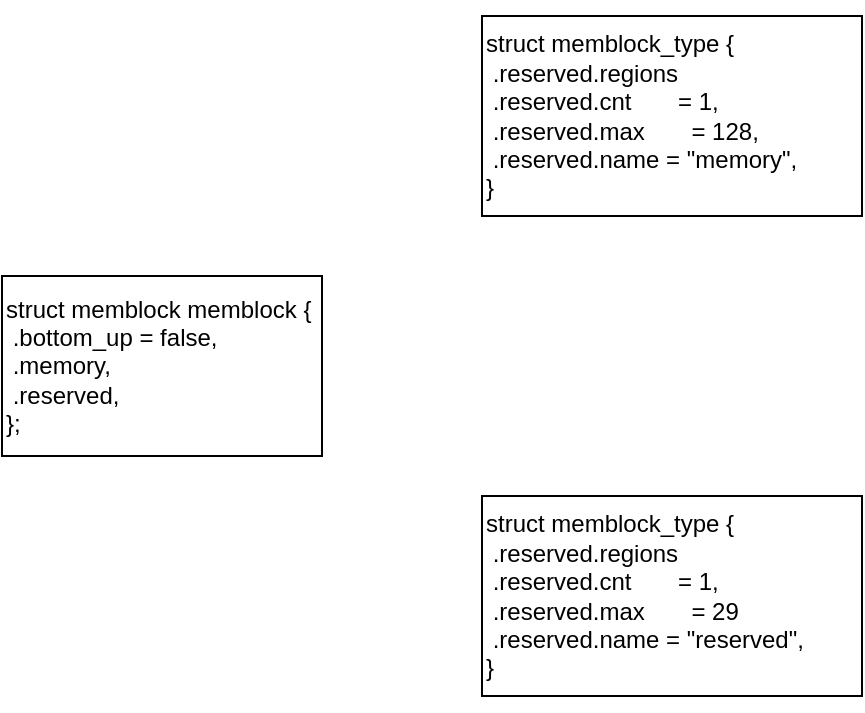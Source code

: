 <mxfile version="16.2.7" type="github">
  <diagram id="gKe593eO4aY3XkF7vVZ7" name="Page-1">
    <mxGraphModel dx="813" dy="454" grid="1" gridSize="10" guides="1" tooltips="1" connect="1" arrows="1" fold="1" page="1" pageScale="1" pageWidth="827" pageHeight="1169" math="0" shadow="0">
      <root>
        <mxCell id="0" />
        <mxCell id="1" parent="0" />
        <mxCell id="rzIgOstRGU2MRSgFQdSz-1" value="struct memblock memblock {&lt;br&gt;&lt;span&gt;	&lt;/span&gt;&lt;span style=&quot;white-space: pre&quot;&gt;	&lt;/span&gt;.bottom_up = false,&lt;br&gt;&lt;span style=&quot;white-space: pre&quot;&gt;	&lt;/span&gt;.memory,&lt;br&gt;&lt;span style=&quot;white-space: pre&quot;&gt;	&lt;/span&gt;.reserved,&lt;br&gt;};" style="whiteSpace=wrap;html=1;align=left;" vertex="1" parent="1">
          <mxGeometry x="80" y="350" width="160" height="90" as="geometry" />
        </mxCell>
        <mxCell id="rzIgOstRGU2MRSgFQdSz-2" value="&lt;div&gt;&lt;br&gt;&lt;/div&gt;&lt;div&gt;struct memblock_type {&lt;/div&gt;&lt;div&gt;&lt;div&gt;&lt;span&gt;	&lt;/span&gt;&lt;span style=&quot;white-space: pre&quot;&gt;	&lt;/span&gt;.reserved.regions&lt;/div&gt;&lt;div&gt;&lt;span style=&quot;white-space: pre&quot;&gt;	&lt;/span&gt;.reserved.cnt&amp;nbsp; &amp;nbsp; &amp;nbsp; &amp;nbsp;= 1,&amp;nbsp;&lt;/div&gt;&lt;div&gt;&lt;span style=&quot;white-space: pre&quot;&gt;	&lt;/span&gt;.reserved.max&amp;nbsp; &amp;nbsp; &amp;nbsp; &amp;nbsp;= 29&lt;/div&gt;&lt;div&gt;&lt;span style=&quot;white-space: pre&quot;&gt;	&lt;/span&gt;.reserved.name = &quot;reserved&quot;,&lt;/div&gt;&lt;/div&gt;&lt;div&gt;}&lt;/div&gt;&lt;div&gt;&lt;br&gt;&lt;/div&gt;" style="whiteSpace=wrap;html=1;align=left;" vertex="1" parent="1">
          <mxGeometry x="320" y="460" width="190" height="100" as="geometry" />
        </mxCell>
        <mxCell id="rzIgOstRGU2MRSgFQdSz-4" value="&lt;div&gt;&lt;br&gt;&lt;/div&gt;&lt;div&gt;struct memblock_type {&lt;/div&gt;&lt;div&gt;&lt;div&gt;&lt;span&gt;	&lt;/span&gt;&lt;span style=&quot;white-space: pre&quot;&gt;	&lt;/span&gt;.reserved.regions&lt;/div&gt;&lt;div&gt;&lt;span style=&quot;white-space: pre&quot;&gt;	&lt;/span&gt;.reserved.cnt&amp;nbsp; &amp;nbsp; &amp;nbsp; &amp;nbsp;= 1,&amp;nbsp;&lt;/div&gt;&lt;div&gt;&lt;span style=&quot;white-space: pre&quot;&gt;	&lt;/span&gt;.reserved.max&amp;nbsp; &amp;nbsp; &amp;nbsp; &amp;nbsp;= 128,&lt;/div&gt;&lt;div&gt;&lt;span style=&quot;white-space: pre&quot;&gt;	&lt;/span&gt;.reserved.name = &quot;memory&quot;,&lt;/div&gt;&lt;/div&gt;&lt;div&gt;}&lt;/div&gt;&lt;div&gt;&lt;br&gt;&lt;/div&gt;" style="whiteSpace=wrap;html=1;align=left;" vertex="1" parent="1">
          <mxGeometry x="320" y="220" width="190" height="100" as="geometry" />
        </mxCell>
      </root>
    </mxGraphModel>
  </diagram>
</mxfile>
